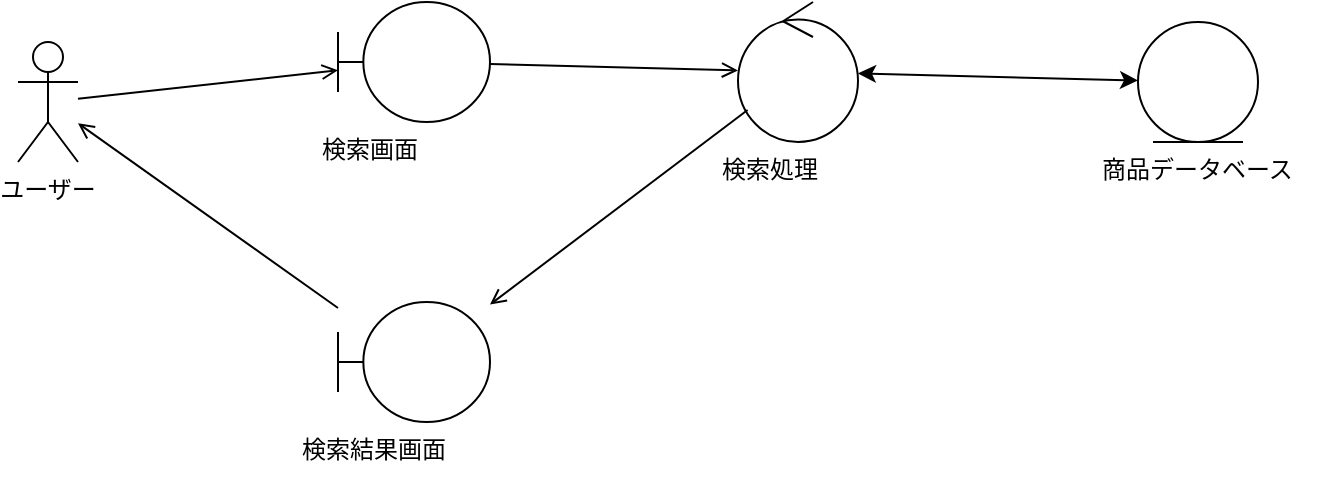 <mxfile version="28.2.2">
  <diagram id="searchDiagram" name="商品検索">
    <mxGraphModel dx="786" dy="498" grid="1" gridSize="10" guides="1" tooltips="1" connect="1" arrows="1" fold="1" page="1" pageScale="1" pageWidth="827" pageHeight="1169" math="0" shadow="0">
      <root>
        <mxCell id="0"/>
        <mxCell id="1" parent="0"/>

        <!-- アクター -->
        <mxCell id="actor1" value="ユーザー" style="shape=umlActor;verticalLabelPosition=bottom;verticalAlign=top;" vertex="1" parent="1">
          <mxGeometry x="100" y="220" width="30" height="60" as="geometry"/>
        </mxCell>

        <!-- 検索画面（バウンダリ） -->
        <mxCell id="boundary1" value="" style="shape=umlBoundary;" vertex="1" parent="1">
          <mxGeometry x="260" y="200" width="76" height="60" as="geometry"/>
        </mxCell>
        <mxCell id="label1" value="検索画面" style="text;html=1;strokeColor=none;fillColor=none;" vertex="1" parent="1">
          <mxGeometry x="250" y="260" width="100" height="30" as="geometry"/>
        </mxCell>

        <!-- 検索処理（コントロール） -->
        <mxCell id="control1" value="" style="ellipse;shape=umlControl;" vertex="1" parent="1">
          <mxGeometry x="460" y="200" width="60" height="70" as="geometry"/>
        </mxCell>
        <mxCell id="label2" value="検索処理" style="text;html=1;strokeColor=none;fillColor=none;" vertex="1" parent="1">
          <mxGeometry x="450" y="270" width="80" height="30" as="geometry"/>
        </mxCell>

        <!-- 商品データベース（エンティティ） -->
        <mxCell id="entity1" value="" style="ellipse;shape=umlEntity;" vertex="1" parent="1">
          <mxGeometry x="660" y="210" width="60" height="60" as="geometry"/>
        </mxCell>
        <mxCell id="label3" value="商品データベース" style="text;html=1;strokeColor=none;fillColor=none;" vertex="1" parent="1">
          <mxGeometry x="640" y="270" width="120" height="30" as="geometry"/>
        </mxCell>

        <!-- 検索結果画面（バウンダリ） -->
        <mxCell id="boundary2" value="" style="shape=umlBoundary;" vertex="1" parent="1">
          <mxGeometry x="260" y="350" width="76" height="60" as="geometry"/>
        </mxCell>
        <mxCell id="label4" value="検索結果画面" style="text;html=1;strokeColor=none;fillColor=none;" vertex="1" parent="1">
          <mxGeometry x="240" y="410" width="120" height="30" as="geometry"/>
        </mxCell>

        <!-- 接続 -->
        <mxCell id="edge1" style="endArrow=open;" edge="1" parent="1" source="actor1" target="boundary1"><mxGeometry relative="1" as="geometry"/></mxCell>
        <mxCell id="edge2" style="endArrow=open;" edge="1" parent="1" source="boundary1" target="control1"><mxGeometry relative="1" as="geometry"/></mxCell>
        <mxCell id="edge3" style="endArrow=classic;startArrow=classic;" edge="1" parent="1" source="control1" target="entity1"><mxGeometry relative="1" as="geometry"/></mxCell>
        <mxCell id="edge4" style="endArrow=open;" edge="1" parent="1" source="control1" target="boundary2"><mxGeometry relative="1" as="geometry"/></mxCell>
        <mxCell id="edge5" style="endArrow=open;" edge="1" parent="1" source="boundary2" target="actor1"><mxGeometry relative="1" as="geometry"/></mxCell>

      </root>
    </mxGraphModel>
  </diagram>
</mxfile>
